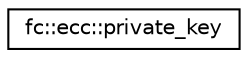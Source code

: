 digraph "Graphical Class Hierarchy"
{
  edge [fontname="Helvetica",fontsize="10",labelfontname="Helvetica",labelfontsize="10"];
  node [fontname="Helvetica",fontsize="10",shape=record];
  rankdir="LR";
  Node0 [label="fc::ecc::private_key",height=0.2,width=0.4,color="black", fillcolor="white", style="filled",URL="$classfc_1_1ecc_1_1private__key.html",tooltip="an elliptic curve private key. "];
}
